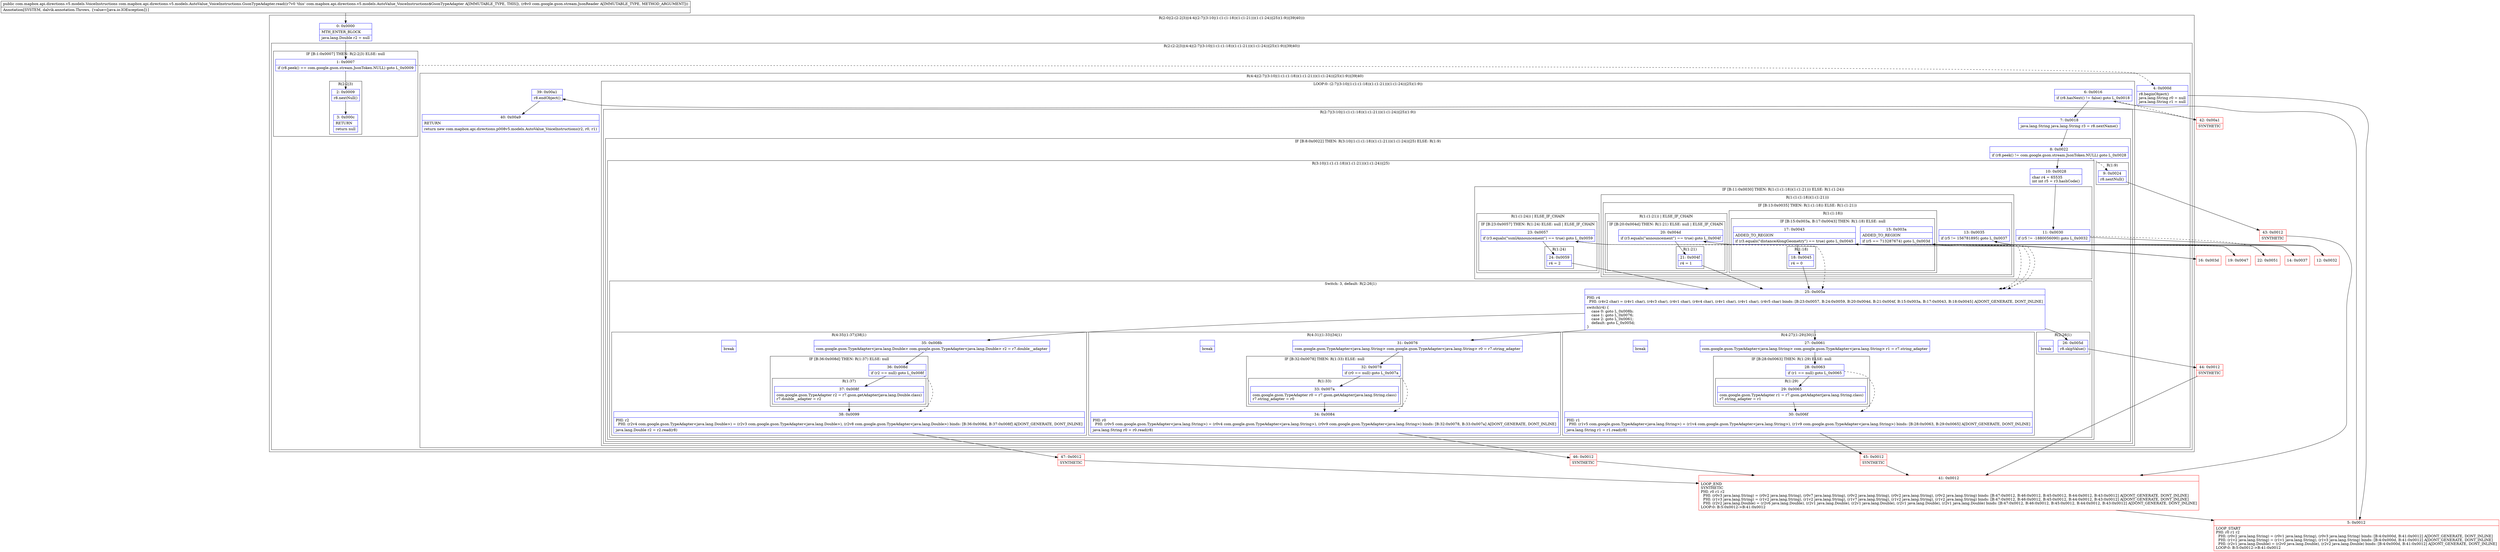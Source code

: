 digraph "CFG forcom.mapbox.api.directions.v5.models.AutoValue_VoiceInstructions.GsonTypeAdapter.read(Lcom\/google\/gson\/stream\/JsonReader;)Lcom\/mapbox\/api\/directions\/v5\/models\/VoiceInstructions;" {
subgraph cluster_Region_280427146 {
label = "R(2:0|(2:(2:2|3)|(4:4|(2:7|(3:10|(1:(1:(1:18))(1:(1:21)))(1:(1:24))|25)(1:9))|39|40)))";
node [shape=record,color=blue];
Node_0 [shape=record,label="{0\:\ 0x0000|MTH_ENTER_BLOCK\l|java.lang.Double r2 = null\l}"];
subgraph cluster_Region_1918709671 {
label = "R(2:(2:2|3)|(4:4|(2:7|(3:10|(1:(1:(1:18))(1:(1:21)))(1:(1:24))|25)(1:9))|39|40))";
node [shape=record,color=blue];
subgraph cluster_IfRegion_1281593417 {
label = "IF [B:1:0x0007] THEN: R(2:2|3) ELSE: null";
node [shape=record,color=blue];
Node_1 [shape=record,label="{1\:\ 0x0007|if (r8.peek() == com.google.gson.stream.JsonToken.NULL) goto L_0x0009\l}"];
subgraph cluster_Region_44379154 {
label = "R(2:2|3)";
node [shape=record,color=blue];
Node_2 [shape=record,label="{2\:\ 0x0009|r8.nextNull()\l}"];
Node_3 [shape=record,label="{3\:\ 0x000c|RETURN\l|return null\l}"];
}
}
subgraph cluster_Region_434872119 {
label = "R(4:4|(2:7|(3:10|(1:(1:(1:18))(1:(1:21)))(1:(1:24))|25)(1:9))|39|40)";
node [shape=record,color=blue];
Node_4 [shape=record,label="{4\:\ 0x000d|r8.beginObject()\ljava.lang.String r0 = null\ljava.lang.String r1 = null\l}"];
subgraph cluster_LoopRegion_1504615023 {
label = "LOOP:0: (2:7|(3:10|(1:(1:(1:18))(1:(1:21)))(1:(1:24))|25)(1:9))";
node [shape=record,color=blue];
Node_6 [shape=record,label="{6\:\ 0x0016|if (r8.hasNext() != false) goto L_0x0018\l}"];
subgraph cluster_Region_1194228081 {
label = "R(2:7|(3:10|(1:(1:(1:18))(1:(1:21)))(1:(1:24))|25)(1:9))";
node [shape=record,color=blue];
Node_7 [shape=record,label="{7\:\ 0x0018|java.lang.String java.lang.String r3 = r8.nextName()\l}"];
subgraph cluster_IfRegion_1108715242 {
label = "IF [B:8:0x0022] THEN: R(3:10|(1:(1:(1:18))(1:(1:21)))(1:(1:24))|25) ELSE: R(1:9)";
node [shape=record,color=blue];
Node_8 [shape=record,label="{8\:\ 0x0022|if (r8.peek() != com.google.gson.stream.JsonToken.NULL) goto L_0x0028\l}"];
subgraph cluster_Region_41505924 {
label = "R(3:10|(1:(1:(1:18))(1:(1:21)))(1:(1:24))|25)";
node [shape=record,color=blue];
Node_10 [shape=record,label="{10\:\ 0x0028|char r4 = 65535\lint int r5 = r3.hashCode()\l}"];
subgraph cluster_IfRegion_2135698484 {
label = "IF [B:11:0x0030] THEN: R(1:(1:(1:18))(1:(1:21))) ELSE: R(1:(1:24))";
node [shape=record,color=blue];
Node_11 [shape=record,label="{11\:\ 0x0030|if (r5 != \-1880056090) goto L_0x0032\l}"];
subgraph cluster_Region_312772409 {
label = "R(1:(1:(1:18))(1:(1:21)))";
node [shape=record,color=blue];
subgraph cluster_IfRegion_913490554 {
label = "IF [B:13:0x0035] THEN: R(1:(1:18)) ELSE: R(1:(1:21))";
node [shape=record,color=blue];
Node_13 [shape=record,label="{13\:\ 0x0035|if (r5 != 156781895) goto L_0x0037\l}"];
subgraph cluster_Region_969600195 {
label = "R(1:(1:18))";
node [shape=record,color=blue];
subgraph cluster_IfRegion_374833741 {
label = "IF [B:15:0x003a, B:17:0x0043] THEN: R(1:18) ELSE: null";
node [shape=record,color=blue];
Node_15 [shape=record,label="{15\:\ 0x003a|ADDED_TO_REGION\l|if (r5 == 713287674) goto L_0x003d\l}"];
Node_17 [shape=record,label="{17\:\ 0x0043|ADDED_TO_REGION\l|if (r3.equals(\"distanceAlongGeometry\") == true) goto L_0x0045\l}"];
subgraph cluster_Region_449609884 {
label = "R(1:18)";
node [shape=record,color=blue];
Node_18 [shape=record,label="{18\:\ 0x0045|r4 = 0\l}"];
}
}
}
subgraph cluster_Region_345666679 {
label = "R(1:(1:21)) | ELSE_IF_CHAIN\l";
node [shape=record,color=blue];
subgraph cluster_IfRegion_195658753 {
label = "IF [B:20:0x004d] THEN: R(1:21) ELSE: null | ELSE_IF_CHAIN\l";
node [shape=record,color=blue];
Node_20 [shape=record,label="{20\:\ 0x004d|if (r3.equals(\"announcement\") == true) goto L_0x004f\l}"];
subgraph cluster_Region_1560452785 {
label = "R(1:21)";
node [shape=record,color=blue];
Node_21 [shape=record,label="{21\:\ 0x004f|r4 = 1\l}"];
}
}
}
}
}
subgraph cluster_Region_2077729528 {
label = "R(1:(1:24)) | ELSE_IF_CHAIN\l";
node [shape=record,color=blue];
subgraph cluster_IfRegion_1073254900 {
label = "IF [B:23:0x0057] THEN: R(1:24) ELSE: null | ELSE_IF_CHAIN\l";
node [shape=record,color=blue];
Node_23 [shape=record,label="{23\:\ 0x0057|if (r3.equals(\"ssmlAnnouncement\") == true) goto L_0x0059\l}"];
subgraph cluster_Region_2003644411 {
label = "R(1:24)";
node [shape=record,color=blue];
Node_24 [shape=record,label="{24\:\ 0x0059|r4 = 2\l}"];
}
}
}
}
subgraph cluster_SwitchRegion_1640027392 {
label = "Switch: 3, default: R(2:26|1)";
node [shape=record,color=blue];
Node_25 [shape=record,label="{25\:\ 0x005a|PHI: r4 \l  PHI: (r4v2 char) = (r4v1 char), (r4v3 char), (r4v1 char), (r4v4 char), (r4v1 char), (r4v1 char), (r4v5 char) binds: [B:23:0x0057, B:24:0x0059, B:20:0x004d, B:21:0x004f, B:15:0x003a, B:17:0x0043, B:18:0x0045] A[DONT_GENERATE, DONT_INLINE]\l|switch(r4) \{\l    case 0: goto L_0x008b;\l    case 1: goto L_0x0076;\l    case 2: goto L_0x0061;\l    default: goto L_0x005d;\l\}\l}"];
subgraph cluster_Region_1417490005 {
label = "R(4:35|(1:37)|38|1)";
node [shape=record,color=blue];
Node_35 [shape=record,label="{35\:\ 0x008b|com.google.gson.TypeAdapter\<java.lang.Double\> com.google.gson.TypeAdapter\<java.lang.Double\> r2 = r7.double__adapter\l}"];
subgraph cluster_IfRegion_801884309 {
label = "IF [B:36:0x008d] THEN: R(1:37) ELSE: null";
node [shape=record,color=blue];
Node_36 [shape=record,label="{36\:\ 0x008d|if (r2 == null) goto L_0x008f\l}"];
subgraph cluster_Region_1212447816 {
label = "R(1:37)";
node [shape=record,color=blue];
Node_37 [shape=record,label="{37\:\ 0x008f|com.google.gson.TypeAdapter r2 = r7.gson.getAdapter(java.lang.Double.class)\lr7.double__adapter = r2\l}"];
}
}
Node_38 [shape=record,label="{38\:\ 0x0099|PHI: r2 \l  PHI: (r2v4 com.google.gson.TypeAdapter\<java.lang.Double\>) = (r2v3 com.google.gson.TypeAdapter\<java.lang.Double\>), (r2v8 com.google.gson.TypeAdapter\<java.lang.Double\>) binds: [B:36:0x008d, B:37:0x008f] A[DONT_GENERATE, DONT_INLINE]\l|java.lang.Double r2 = r2.read(r8)\l}"];
Node_InsnContainer_1308393460 [shape=record,label="{|break\l}"];
}
subgraph cluster_Region_1566125178 {
label = "R(4:31|(1:33)|34|1)";
node [shape=record,color=blue];
Node_31 [shape=record,label="{31\:\ 0x0076|com.google.gson.TypeAdapter\<java.lang.String\> com.google.gson.TypeAdapter\<java.lang.String\> r0 = r7.string_adapter\l}"];
subgraph cluster_IfRegion_297343363 {
label = "IF [B:32:0x0078] THEN: R(1:33) ELSE: null";
node [shape=record,color=blue];
Node_32 [shape=record,label="{32\:\ 0x0078|if (r0 == null) goto L_0x007a\l}"];
subgraph cluster_Region_838368468 {
label = "R(1:33)";
node [shape=record,color=blue];
Node_33 [shape=record,label="{33\:\ 0x007a|com.google.gson.TypeAdapter r0 = r7.gson.getAdapter(java.lang.String.class)\lr7.string_adapter = r0\l}"];
}
}
Node_34 [shape=record,label="{34\:\ 0x0084|PHI: r0 \l  PHI: (r0v5 com.google.gson.TypeAdapter\<java.lang.String\>) = (r0v4 com.google.gson.TypeAdapter\<java.lang.String\>), (r0v9 com.google.gson.TypeAdapter\<java.lang.String\>) binds: [B:32:0x0078, B:33:0x007a] A[DONT_GENERATE, DONT_INLINE]\l|java.lang.String r0 = r0.read(r8)\l}"];
Node_InsnContainer_591281788 [shape=record,label="{|break\l}"];
}
subgraph cluster_Region_2057109489 {
label = "R(4:27|(1:29)|30|1)";
node [shape=record,color=blue];
Node_27 [shape=record,label="{27\:\ 0x0061|com.google.gson.TypeAdapter\<java.lang.String\> com.google.gson.TypeAdapter\<java.lang.String\> r1 = r7.string_adapter\l}"];
subgraph cluster_IfRegion_185229691 {
label = "IF [B:28:0x0063] THEN: R(1:29) ELSE: null";
node [shape=record,color=blue];
Node_28 [shape=record,label="{28\:\ 0x0063|if (r1 == null) goto L_0x0065\l}"];
subgraph cluster_Region_2054459840 {
label = "R(1:29)";
node [shape=record,color=blue];
Node_29 [shape=record,label="{29\:\ 0x0065|com.google.gson.TypeAdapter r1 = r7.gson.getAdapter(java.lang.String.class)\lr7.string_adapter = r1\l}"];
}
}
Node_30 [shape=record,label="{30\:\ 0x006f|PHI: r1 \l  PHI: (r1v5 com.google.gson.TypeAdapter\<java.lang.String\>) = (r1v4 com.google.gson.TypeAdapter\<java.lang.String\>), (r1v9 com.google.gson.TypeAdapter\<java.lang.String\>) binds: [B:28:0x0063, B:29:0x0065] A[DONT_GENERATE, DONT_INLINE]\l|java.lang.String r1 = r1.read(r8)\l}"];
Node_InsnContainer_1690361760 [shape=record,label="{|break\l}"];
}
subgraph cluster_Region_583430562 {
label = "R(2:26|1)";
node [shape=record,color=blue];
Node_26 [shape=record,label="{26\:\ 0x005d|r8.skipValue()\l}"];
Node_InsnContainer_216775121 [shape=record,label="{|break\l}"];
}
}
}
subgraph cluster_Region_1584708590 {
label = "R(1:9)";
node [shape=record,color=blue];
Node_9 [shape=record,label="{9\:\ 0x0024|r8.nextNull()\l}"];
}
}
}
}
Node_39 [shape=record,label="{39\:\ 0x00a1|r8.endObject()\l}"];
Node_40 [shape=record,label="{40\:\ 0x00a9|RETURN\l|return new com.mapbox.api.directions.p008v5.models.AutoValue_VoiceInstructions(r2, r0, r1)\l}"];
}
}
}
Node_5 [shape=record,color=red,label="{5\:\ 0x0012|LOOP_START\lPHI: r0 r1 r2 \l  PHI: (r0v2 java.lang.String) = (r0v1 java.lang.String), (r0v3 java.lang.String) binds: [B:4:0x000d, B:41:0x0012] A[DONT_GENERATE, DONT_INLINE]\l  PHI: (r1v2 java.lang.String) = (r1v1 java.lang.String), (r1v3 java.lang.String) binds: [B:4:0x000d, B:41:0x0012] A[DONT_GENERATE, DONT_INLINE]\l  PHI: (r2v1 java.lang.Double) = (r2v0 java.lang.Double), (r2v2 java.lang.Double) binds: [B:4:0x000d, B:41:0x0012] A[DONT_GENERATE, DONT_INLINE]\lLOOP:0: B:5:0x0012\-\>B:41:0x0012\l}"];
Node_12 [shape=record,color=red,label="{12\:\ 0x0032}"];
Node_14 [shape=record,color=red,label="{14\:\ 0x0037}"];
Node_16 [shape=record,color=red,label="{16\:\ 0x003d}"];
Node_19 [shape=record,color=red,label="{19\:\ 0x0047}"];
Node_22 [shape=record,color=red,label="{22\:\ 0x0051}"];
Node_41 [shape=record,color=red,label="{41\:\ 0x0012|LOOP_END\lSYNTHETIC\lPHI: r0 r1 r2 \l  PHI: (r0v3 java.lang.String) = (r0v2 java.lang.String), (r0v7 java.lang.String), (r0v2 java.lang.String), (r0v2 java.lang.String), (r0v2 java.lang.String) binds: [B:47:0x0012, B:46:0x0012, B:45:0x0012, B:44:0x0012, B:43:0x0012] A[DONT_GENERATE, DONT_INLINE]\l  PHI: (r1v3 java.lang.String) = (r1v2 java.lang.String), (r1v2 java.lang.String), (r1v7 java.lang.String), (r1v2 java.lang.String), (r1v2 java.lang.String) binds: [B:47:0x0012, B:46:0x0012, B:45:0x0012, B:44:0x0012, B:43:0x0012] A[DONT_GENERATE, DONT_INLINE]\l  PHI: (r2v2 java.lang.Double) = (r2v6 java.lang.Double), (r2v1 java.lang.Double), (r2v1 java.lang.Double), (r2v1 java.lang.Double), (r2v1 java.lang.Double) binds: [B:47:0x0012, B:46:0x0012, B:45:0x0012, B:44:0x0012, B:43:0x0012] A[DONT_GENERATE, DONT_INLINE]\lLOOP:0: B:5:0x0012\-\>B:41:0x0012\l}"];
Node_42 [shape=record,color=red,label="{42\:\ 0x00a1|SYNTHETIC\l}"];
Node_43 [shape=record,color=red,label="{43\:\ 0x0012|SYNTHETIC\l}"];
Node_44 [shape=record,color=red,label="{44\:\ 0x0012|SYNTHETIC\l}"];
Node_45 [shape=record,color=red,label="{45\:\ 0x0012|SYNTHETIC\l}"];
Node_46 [shape=record,color=red,label="{46\:\ 0x0012|SYNTHETIC\l}"];
Node_47 [shape=record,color=red,label="{47\:\ 0x0012|SYNTHETIC\l}"];
MethodNode[shape=record,label="{public com.mapbox.api.directions.v5.models.VoiceInstructions com.mapbox.api.directions.v5.models.AutoValue_VoiceInstructions.GsonTypeAdapter.read((r7v0 'this' com.mapbox.api.directions.v5.models.AutoValue_VoiceInstructions$GsonTypeAdapter A[IMMUTABLE_TYPE, THIS]), (r8v0 com.google.gson.stream.JsonReader A[IMMUTABLE_TYPE, METHOD_ARGUMENT]))  | Annotation[SYSTEM, dalvik.annotation.Throws, \{value=[java.io.IOException]\}]\l}"];
MethodNode -> Node_0;
Node_0 -> Node_1;
Node_1 -> Node_2;
Node_1 -> Node_4[style=dashed];
Node_2 -> Node_3;
Node_4 -> Node_5;
Node_6 -> Node_7;
Node_6 -> Node_42[style=dashed];
Node_7 -> Node_8;
Node_8 -> Node_9[style=dashed];
Node_8 -> Node_10;
Node_10 -> Node_11;
Node_11 -> Node_12;
Node_11 -> Node_22[style=dashed];
Node_13 -> Node_14;
Node_13 -> Node_19[style=dashed];
Node_15 -> Node_16;
Node_15 -> Node_25[style=dashed];
Node_17 -> Node_18;
Node_17 -> Node_25[style=dashed];
Node_18 -> Node_25;
Node_20 -> Node_21;
Node_20 -> Node_25[style=dashed];
Node_21 -> Node_25;
Node_23 -> Node_24;
Node_23 -> Node_25[style=dashed];
Node_24 -> Node_25;
Node_25 -> Node_26;
Node_25 -> Node_27;
Node_25 -> Node_31;
Node_25 -> Node_35;
Node_35 -> Node_36;
Node_36 -> Node_37;
Node_36 -> Node_38[style=dashed];
Node_37 -> Node_38;
Node_38 -> Node_47;
Node_31 -> Node_32;
Node_32 -> Node_33;
Node_32 -> Node_34[style=dashed];
Node_33 -> Node_34;
Node_34 -> Node_46;
Node_27 -> Node_28;
Node_28 -> Node_29;
Node_28 -> Node_30[style=dashed];
Node_29 -> Node_30;
Node_30 -> Node_45;
Node_26 -> Node_44;
Node_9 -> Node_43;
Node_39 -> Node_40;
Node_5 -> Node_6;
Node_12 -> Node_13;
Node_14 -> Node_15;
Node_16 -> Node_17;
Node_19 -> Node_20;
Node_22 -> Node_23;
Node_41 -> Node_5;
Node_42 -> Node_39;
Node_43 -> Node_41;
Node_44 -> Node_41;
Node_45 -> Node_41;
Node_46 -> Node_41;
Node_47 -> Node_41;
}

